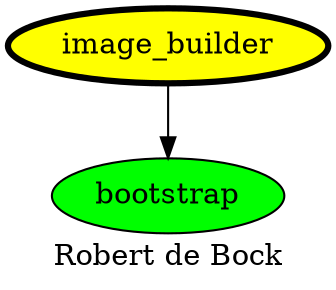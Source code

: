 digraph PhiloDilemma {
  label = "Robert de Bock" ;
  overlap=false
  {
    bootstrap [fillcolor=green style=filled]
    "image_builder" [fillcolor=yellow style=filled penwidth=3]
  }
  "image_builder" -> bootstrap
}
